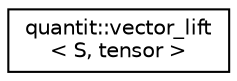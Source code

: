 digraph "Graphical Class Hierarchy"
{
 // LATEX_PDF_SIZE
  edge [fontname="Helvetica",fontsize="10",labelfontname="Helvetica",labelfontsize="10"];
  node [fontname="Helvetica",fontsize="10",shape=record];
  rankdir="LR";
  Node0 [label="quantit::vector_lift\l\< S, tensor \>",height=0.2,width=0.4,color="black", fillcolor="white", style="filled",URL="$classquantit_1_1vector__lift.html",tooltip="base type for MPT, MPS, MPO."];
}
